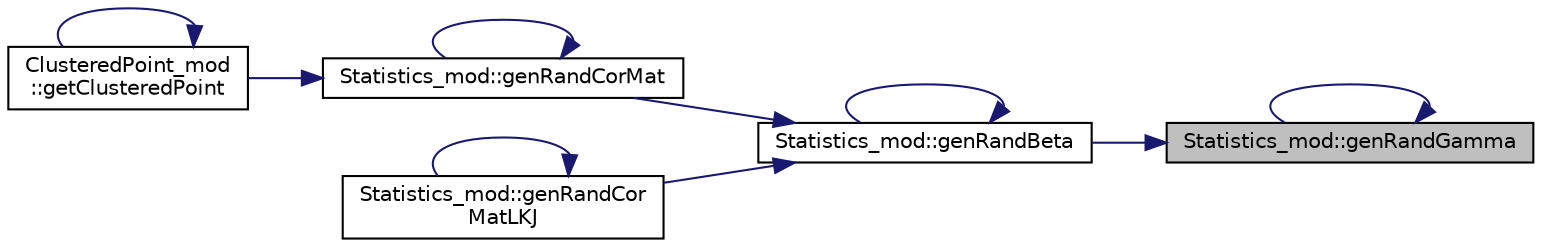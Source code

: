 digraph "Statistics_mod::genRandGamma"
{
 // LATEX_PDF_SIZE
  edge [fontname="Helvetica",fontsize="10",labelfontname="Helvetica",labelfontsize="10"];
  node [fontname="Helvetica",fontsize="10",shape=record];
  rankdir="RL";
  Node1 [label="Statistics_mod::genRandGamma",height=0.2,width=0.4,color="black", fillcolor="grey75", style="filled", fontcolor="black",tooltip="Return a Gamma-distributed random number, following the prescription in the GSL library."];
  Node1 -> Node2 [dir="back",color="midnightblue",fontsize="10",style="solid"];
  Node2 [label="Statistics_mod::genRandBeta",height=0.2,width=0.4,color="black", fillcolor="white", style="filled",URL="$namespaceStatistics__mod.html#a9e32380f02dbc037517b4ce621a63109",tooltip="Return a random Beta-distributed variable."];
  Node2 -> Node2 [dir="back",color="midnightblue",fontsize="10",style="solid"];
  Node2 -> Node3 [dir="back",color="midnightblue",fontsize="10",style="solid"];
  Node3 [label="Statistics_mod::genRandCorMat",height=0.2,width=0.4,color="black", fillcolor="white", style="filled",URL="$namespaceStatistics__mod.html#a6e27b7f6449081e6a06c6a397f3c86e6",tooltip="Return a random correlation matrix, sample correlation matrices RandCorMat from a distribution propor..."];
  Node3 -> Node3 [dir="back",color="midnightblue",fontsize="10",style="solid"];
  Node3 -> Node4 [dir="back",color="midnightblue",fontsize="10",style="solid"];
  Node4 [label="ClusteredPoint_mod\l::getClusteredPoint",height=0.2,width=0.4,color="black", fillcolor="white", style="filled",URL="$namespaceClusteredPoint__mod.html#a70a3d3ce1aa61572e6e1c4a4a0f47024",tooltip=" "];
  Node4 -> Node4 [dir="back",color="midnightblue",fontsize="10",style="solid"];
  Node2 -> Node5 [dir="back",color="midnightblue",fontsize="10",style="solid"];
  Node5 [label="Statistics_mod::genRandCor\lMatLKJ",height=0.2,width=0.4,color="black", fillcolor="white", style="filled",URL="$namespaceStatistics__mod.html#ab3452283a96d496200bf4c64bb15538d",tooltip="Return a random correlation matrix, sample correlation matrices RandCorMat from a distribution propor..."];
  Node5 -> Node5 [dir="back",color="midnightblue",fontsize="10",style="solid"];
  Node1 -> Node1 [dir="back",color="midnightblue",fontsize="10",style="solid"];
}
